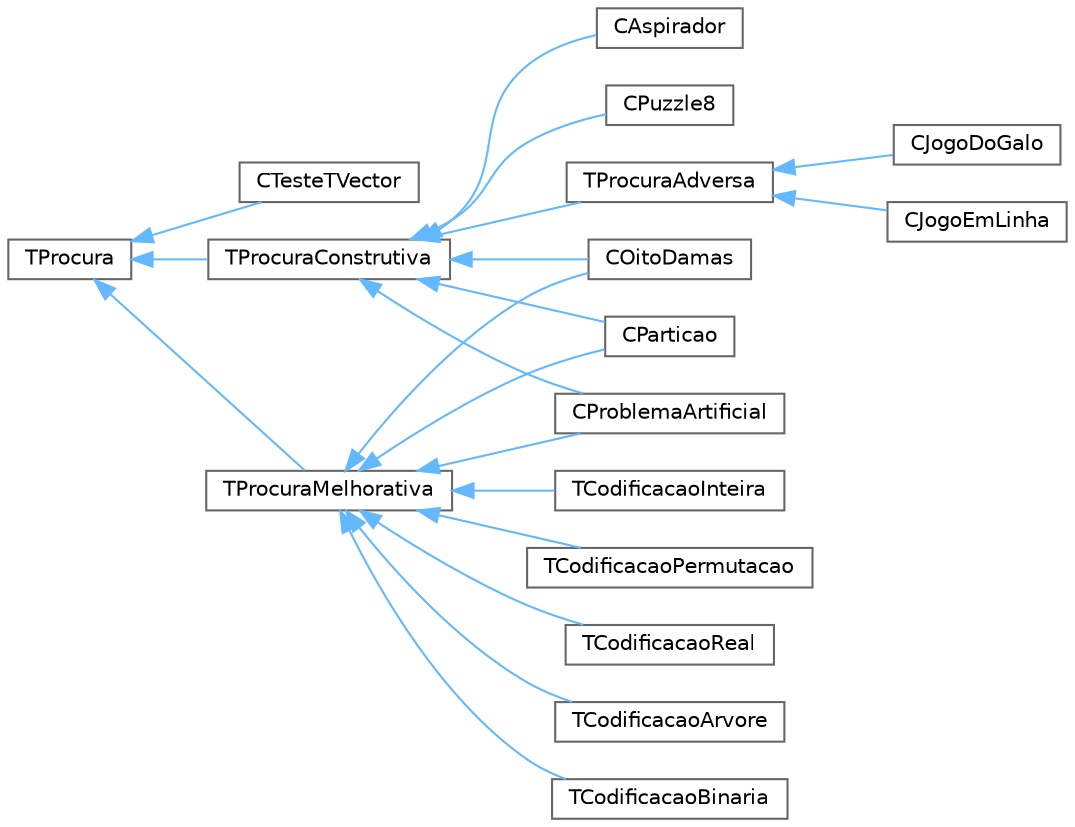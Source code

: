 digraph "Graphical Class Hierarchy"
{
 // LATEX_PDF_SIZE
  bgcolor="transparent";
  edge [fontname=Helvetica,fontsize=10,labelfontname=Helvetica,labelfontsize=10];
  node [fontname=Helvetica,fontsize=10,shape=box,height=0.2,width=0.4];
  rankdir="LR";
  Node0 [id="Node000000",label="TProcura",height=0.2,width=0.4,color="grey40", fillcolor="white", style="filled",URL="$classTProcura.html",tooltip="Classe base para todas as procuras."];
  Node0 -> Node1 [id="edge1_Node000000_Node000001",dir="back",color="steelblue1",style="solid",tooltip=" "];
  Node1 [id="Node000001",label="CTesteTVector",height=0.2,width=0.4,color="grey40", fillcolor="white", style="filled",URL="$classCTesteTVector.html",tooltip="Classe de teste para TVector, integrada na framework TProcura."];
  Node0 -> Node2 [id="edge2_Node000000_Node000002",dir="back",color="steelblue1",style="solid",tooltip=" "];
  Node2 [id="Node000002",label="TProcuraConstrutiva",height=0.2,width=0.4,color="grey40", fillcolor="white", style="filled",URL="$classTProcuraConstrutiva.html",tooltip="Representa um estado no espaço de estados."];
  Node2 -> Node3 [id="edge3_Node000002_Node000003",dir="back",color="steelblue1",style="solid",tooltip=" "];
  Node3 [id="Node000003",label="CAspirador",height=0.2,width=0.4,color="grey40", fillcolor="white", style="filled",URL="$classCAspirador.html",tooltip="Representa um estado no problema do Aspirador."];
  Node2 -> Node4 [id="edge4_Node000002_Node000004",dir="back",color="steelblue1",style="solid",tooltip=" "];
  Node4 [id="Node000004",label="COitoDamas",height=0.2,width=0.4,color="grey40", fillcolor="white", style="filled",URL="$classCOitoDamas.html",tooltip="Representa um estado do problema das 8 damas."];
  Node2 -> Node6 [id="edge5_Node000002_Node000006",dir="back",color="steelblue1",style="solid",tooltip=" "];
  Node6 [id="Node000006",label="CParticao",height=0.2,width=0.4,color="grey40", fillcolor="white", style="filled",URL="$classCParticao.html",tooltip="Representa um estado do problema da partição."];
  Node2 -> Node7 [id="edge6_Node000002_Node000007",dir="back",color="steelblue1",style="solid",tooltip=" "];
  Node7 [id="Node000007",label="CProblemaArtificial",height=0.2,width=0.4,color="grey40", fillcolor="white", style="filled",URL="$classCProblemaArtificial.html",tooltip="Representa um estado num problema artificial."];
  Node2 -> Node13 [id="edge7_Node000002_Node000013",dir="back",color="steelblue1",style="solid",tooltip=" "];
  Node13 [id="Node000013",label="CPuzzle8",height=0.2,width=0.4,color="grey40", fillcolor="white", style="filled",URL="$classCPuzzle8.html",tooltip="Representa um estado do puzzle 8."];
  Node2 -> Node14 [id="edge8_Node000002_Node000014",dir="back",color="steelblue1",style="solid",tooltip=" "];
  Node14 [id="Node000014",label="TProcuraAdversa",height=0.2,width=0.4,color="grey40", fillcolor="white", style="filled",URL="$classTProcuraAdversa.html",tooltip="Representa um estado no espaço de estados."];
  Node14 -> Node15 [id="edge9_Node000014_Node000015",dir="back",color="steelblue1",style="solid",tooltip=" "];
  Node15 [id="Node000015",label="CJogoDoGalo",height=0.2,width=0.4,color="grey40", fillcolor="white", style="filled",URL="$classCJogoDoGalo.html",tooltip=" "];
  Node14 -> Node16 [id="edge10_Node000014_Node000016",dir="back",color="steelblue1",style="solid",tooltip=" "];
  Node16 [id="Node000016",label="CJogoEmLinha",height=0.2,width=0.4,color="grey40", fillcolor="white", style="filled",URL="$classCJogoEmLinha.html",tooltip=" "];
  Node0 -> Node5 [id="edge11_Node000000_Node000005",dir="back",color="steelblue1",style="solid",tooltip=" "];
  Node5 [id="Node000005",label="TProcuraMelhorativa",height=0.2,width=0.4,color="grey40", fillcolor="white", style="filled",URL="$classTProcuraMelhorativa.html",tooltip=" "];
  Node5 -> Node4 [id="edge12_Node000005_Node000004",dir="back",color="steelblue1",style="solid",tooltip=" "];
  Node5 -> Node6 [id="edge13_Node000005_Node000006",dir="back",color="steelblue1",style="solid",tooltip=" "];
  Node5 -> Node7 [id="edge14_Node000005_Node000007",dir="back",color="steelblue1",style="solid",tooltip=" "];
  Node5 -> Node8 [id="edge15_Node000005_Node000008",dir="back",color="steelblue1",style="solid",tooltip=" "];
  Node8 [id="Node000008",label="TCodificacaoArvore",height=0.2,width=0.4,color="grey40", fillcolor="white", style="filled",URL="$classTCodificacaoArvore.html",tooltip=" "];
  Node5 -> Node9 [id="edge16_Node000005_Node000009",dir="back",color="steelblue1",style="solid",tooltip=" "];
  Node9 [id="Node000009",label="TCodificacaoBinaria",height=0.2,width=0.4,color="grey40", fillcolor="white", style="filled",URL="$classTCodificacaoBinaria.html",tooltip=" "];
  Node5 -> Node10 [id="edge17_Node000005_Node000010",dir="back",color="steelblue1",style="solid",tooltip=" "];
  Node10 [id="Node000010",label="TCodificacaoInteira",height=0.2,width=0.4,color="grey40", fillcolor="white", style="filled",URL="$classTCodificacaoInteira.html",tooltip=" "];
  Node5 -> Node11 [id="edge18_Node000005_Node000011",dir="back",color="steelblue1",style="solid",tooltip=" "];
  Node11 [id="Node000011",label="TCodificacaoPermutacao",height=0.2,width=0.4,color="grey40", fillcolor="white", style="filled",URL="$classTCodificacaoPermutacao.html",tooltip=" "];
  Node5 -> Node12 [id="edge19_Node000005_Node000012",dir="back",color="steelblue1",style="solid",tooltip=" "];
  Node12 [id="Node000012",label="TCodificacaoReal",height=0.2,width=0.4,color="grey40", fillcolor="white", style="filled",URL="$classTCodificacaoReal.html",tooltip=" "];
}
